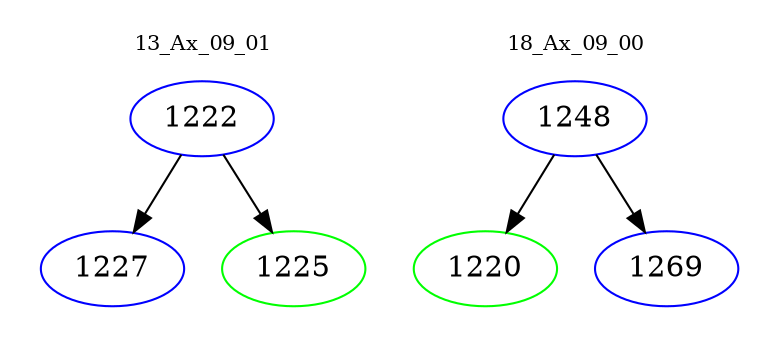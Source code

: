 digraph{
subgraph cluster_0 {
color = white
label = "13_Ax_09_01";
fontsize=10;
T0_1222 [label="1222", color="blue"]
T0_1222 -> T0_1227 [color="black"]
T0_1227 [label="1227", color="blue"]
T0_1222 -> T0_1225 [color="black"]
T0_1225 [label="1225", color="green"]
}
subgraph cluster_1 {
color = white
label = "18_Ax_09_00";
fontsize=10;
T1_1248 [label="1248", color="blue"]
T1_1248 -> T1_1220 [color="black"]
T1_1220 [label="1220", color="green"]
T1_1248 -> T1_1269 [color="black"]
T1_1269 [label="1269", color="blue"]
}
}
